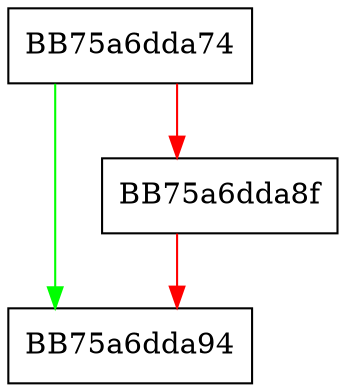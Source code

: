 digraph RegisterThreadCleanup {
  node [shape="box"];
  graph [splines=ortho];
  BB75a6dda74 -> BB75a6dda94 [color="green"];
  BB75a6dda74 -> BB75a6dda8f [color="red"];
  BB75a6dda8f -> BB75a6dda94 [color="red"];
}